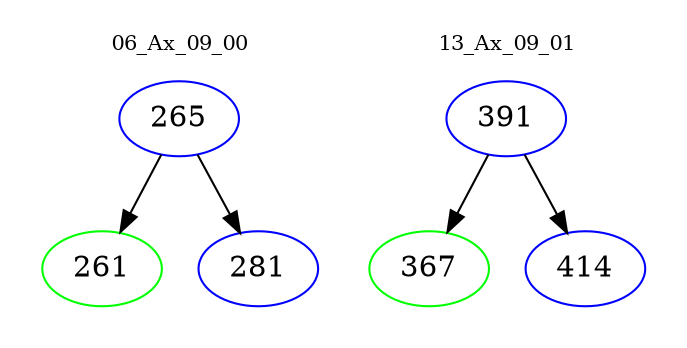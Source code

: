 digraph{
subgraph cluster_0 {
color = white
label = "06_Ax_09_00";
fontsize=10;
T0_265 [label="265", color="blue"]
T0_265 -> T0_261 [color="black"]
T0_261 [label="261", color="green"]
T0_265 -> T0_281 [color="black"]
T0_281 [label="281", color="blue"]
}
subgraph cluster_1 {
color = white
label = "13_Ax_09_01";
fontsize=10;
T1_391 [label="391", color="blue"]
T1_391 -> T1_367 [color="black"]
T1_367 [label="367", color="green"]
T1_391 -> T1_414 [color="black"]
T1_414 [label="414", color="blue"]
}
}
